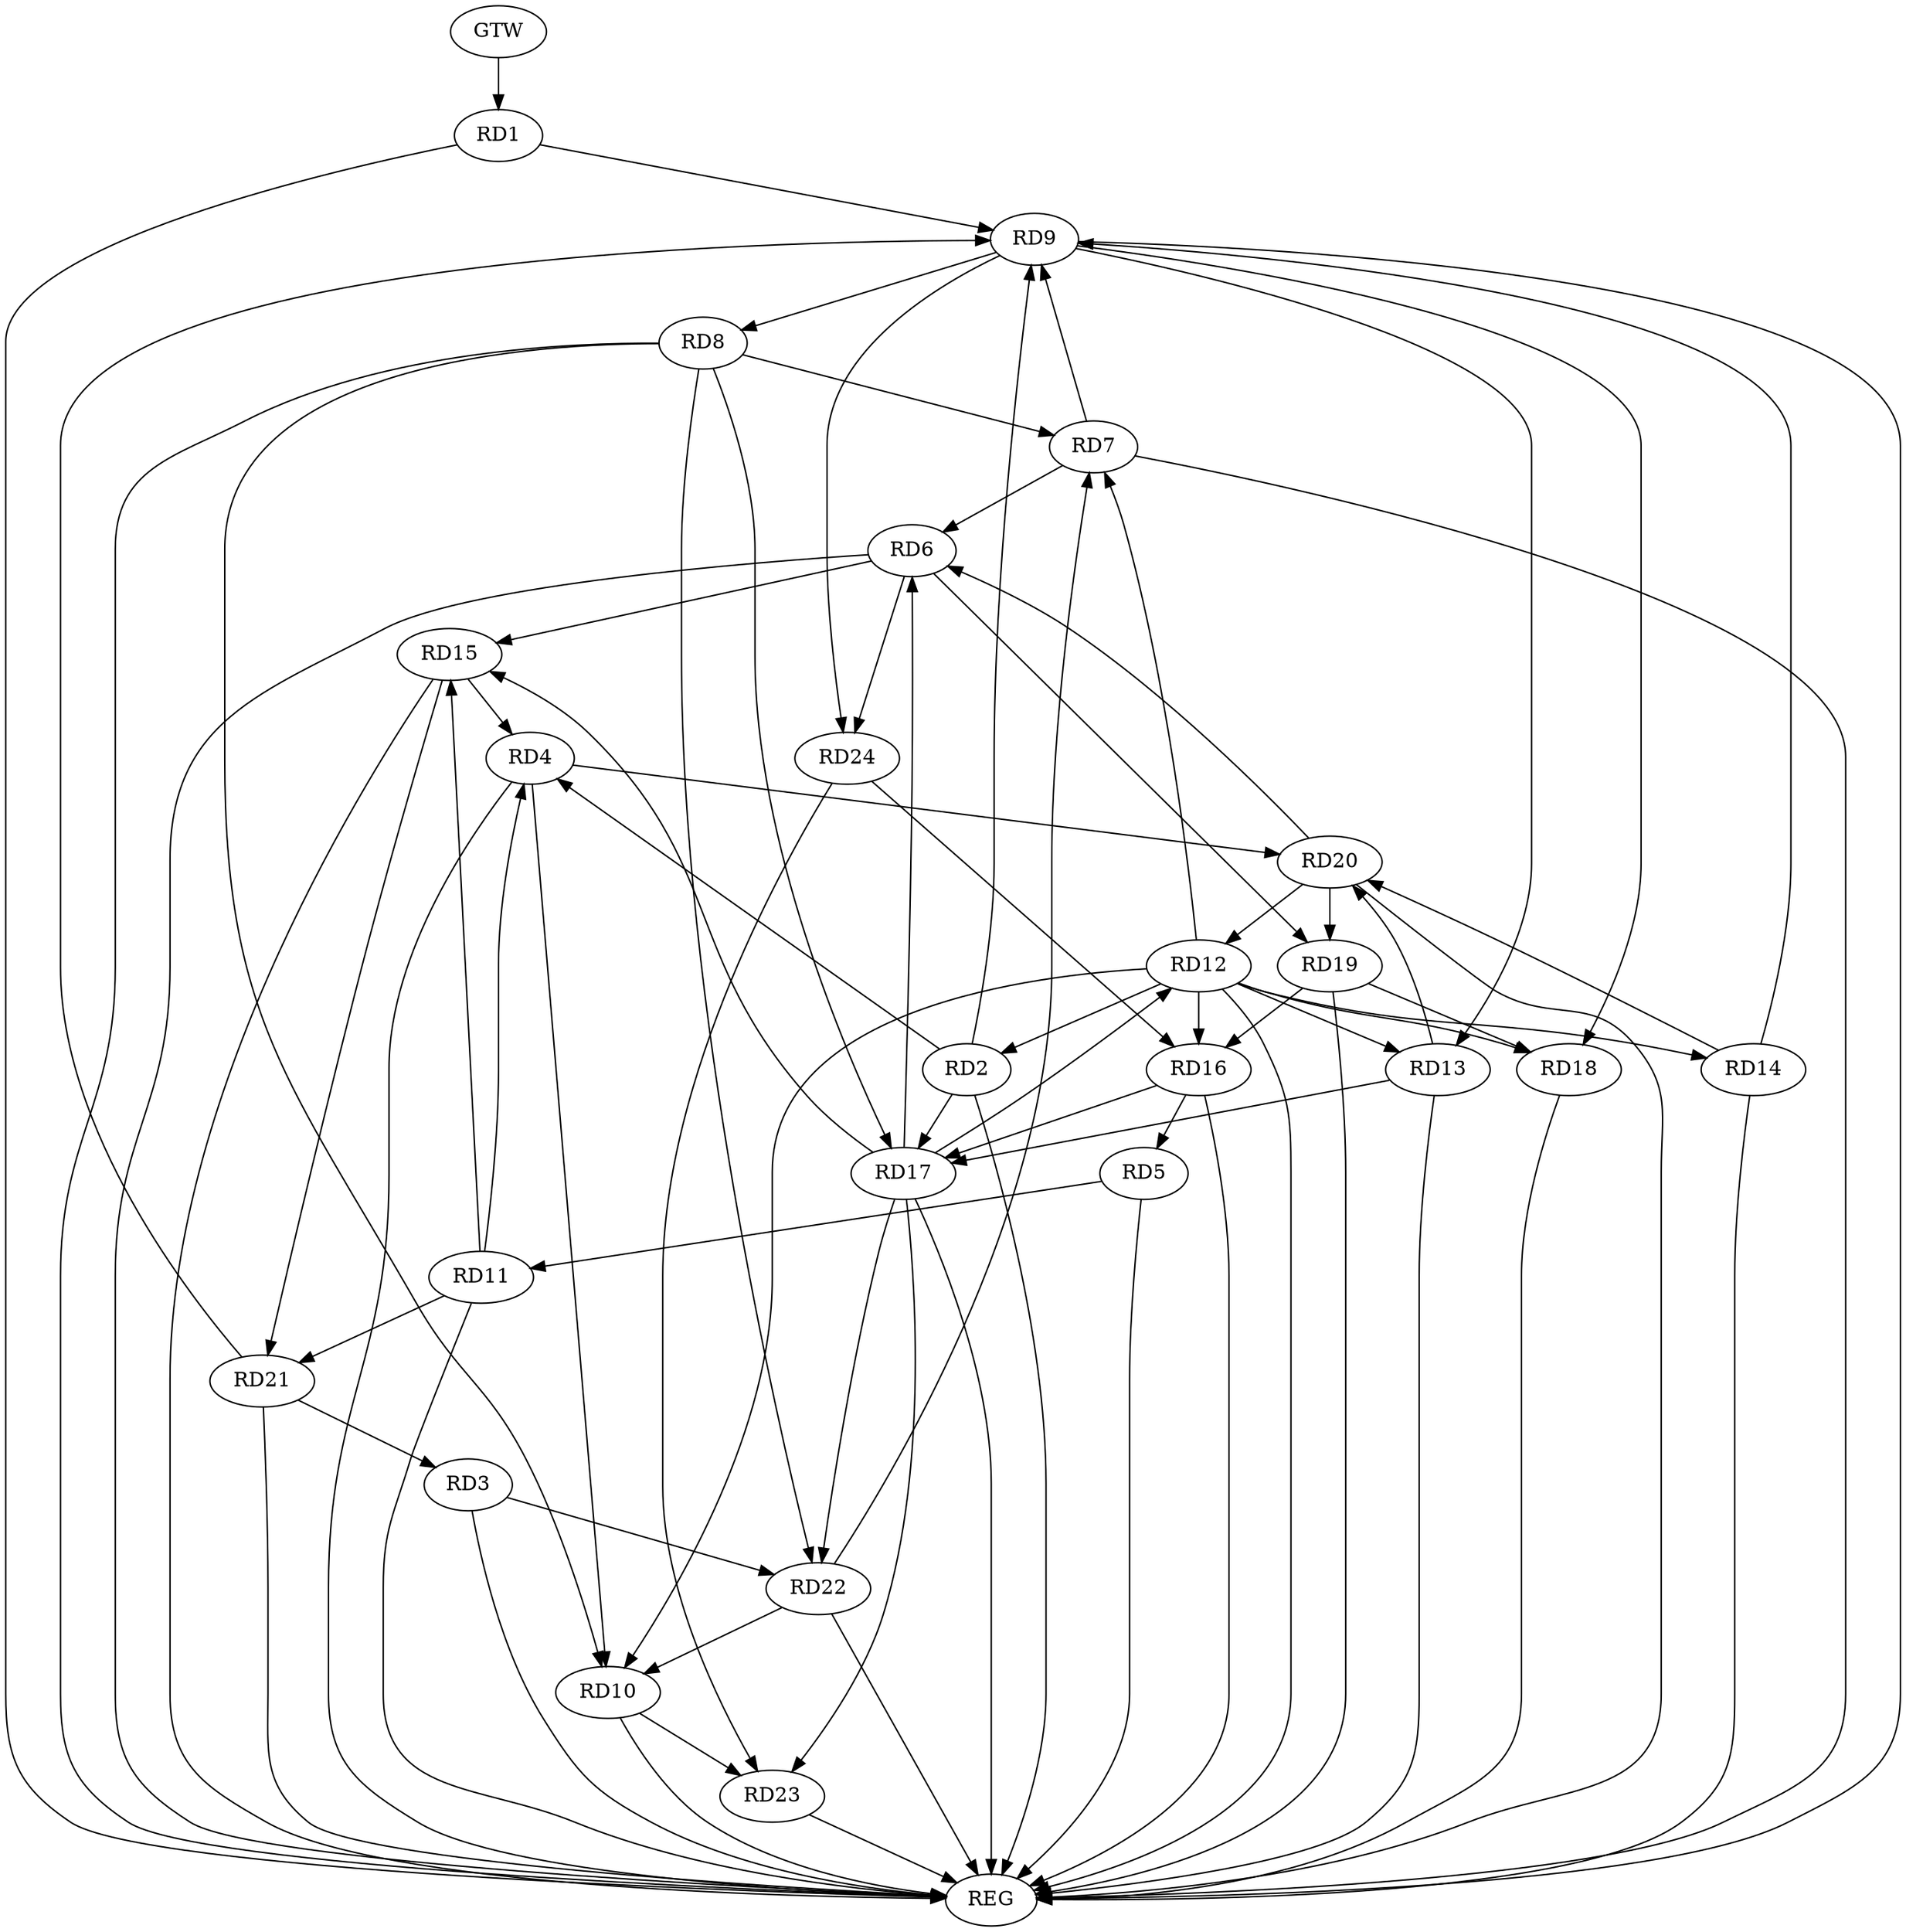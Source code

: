 strict digraph G {
  RD1 [ label="RD1" ];
  RD2 [ label="RD2" ];
  RD3 [ label="RD3" ];
  RD4 [ label="RD4" ];
  RD5 [ label="RD5" ];
  RD6 [ label="RD6" ];
  RD7 [ label="RD7" ];
  RD8 [ label="RD8" ];
  RD9 [ label="RD9" ];
  RD10 [ label="RD10" ];
  RD11 [ label="RD11" ];
  RD12 [ label="RD12" ];
  RD13 [ label="RD13" ];
  RD14 [ label="RD14" ];
  RD15 [ label="RD15" ];
  RD16 [ label="RD16" ];
  RD17 [ label="RD17" ];
  RD18 [ label="RD18" ];
  RD19 [ label="RD19" ];
  RD20 [ label="RD20" ];
  RD21 [ label="RD21" ];
  RD22 [ label="RD22" ];
  RD23 [ label="RD23" ];
  RD24 [ label="RD24" ];
  GTW [ label="GTW" ];
  REG [ label="REG" ];
  RD1 -> RD9;
  RD2 -> RD4;
  RD2 -> RD9;
  RD12 -> RD2;
  RD2 -> RD17;
  RD21 -> RD3;
  RD3 -> RD22;
  RD4 -> RD10;
  RD11 -> RD4;
  RD15 -> RD4;
  RD4 -> RD20;
  RD5 -> RD11;
  RD16 -> RD5;
  RD7 -> RD6;
  RD6 -> RD15;
  RD17 -> RD6;
  RD6 -> RD19;
  RD20 -> RD6;
  RD6 -> RD24;
  RD8 -> RD7;
  RD7 -> RD9;
  RD12 -> RD7;
  RD22 -> RD7;
  RD9 -> RD8;
  RD8 -> RD10;
  RD8 -> RD17;
  RD8 -> RD22;
  RD9 -> RD13;
  RD14 -> RD9;
  RD9 -> RD18;
  RD21 -> RD9;
  RD9 -> RD24;
  RD12 -> RD10;
  RD22 -> RD10;
  RD10 -> RD23;
  RD11 -> RD15;
  RD11 -> RD21;
  RD12 -> RD16;
  RD17 -> RD12;
  RD12 -> RD18;
  RD20 -> RD12;
  RD13 -> RD17;
  RD13 -> RD20;
  RD14 -> RD20;
  RD17 -> RD15;
  RD15 -> RD21;
  RD16 -> RD17;
  RD19 -> RD16;
  RD24 -> RD16;
  RD17 -> RD22;
  RD17 -> RD23;
  RD19 -> RD18;
  RD20 -> RD19;
  RD24 -> RD23;
  GTW -> RD1;
  RD1 -> REG;
  RD2 -> REG;
  RD3 -> REG;
  RD4 -> REG;
  RD5 -> REG;
  RD6 -> REG;
  RD7 -> REG;
  RD8 -> REG;
  RD9 -> REG;
  RD10 -> REG;
  RD11 -> REG;
  RD12 -> REG;
  RD13 -> REG;
  RD14 -> REG;
  RD15 -> REG;
  RD16 -> REG;
  RD17 -> REG;
  RD18 -> REG;
  RD19 -> REG;
  RD20 -> REG;
  RD21 -> REG;
  RD22 -> REG;
  RD23 -> REG;
  RD12 -> RD14;
  RD12 -> RD13;
}
